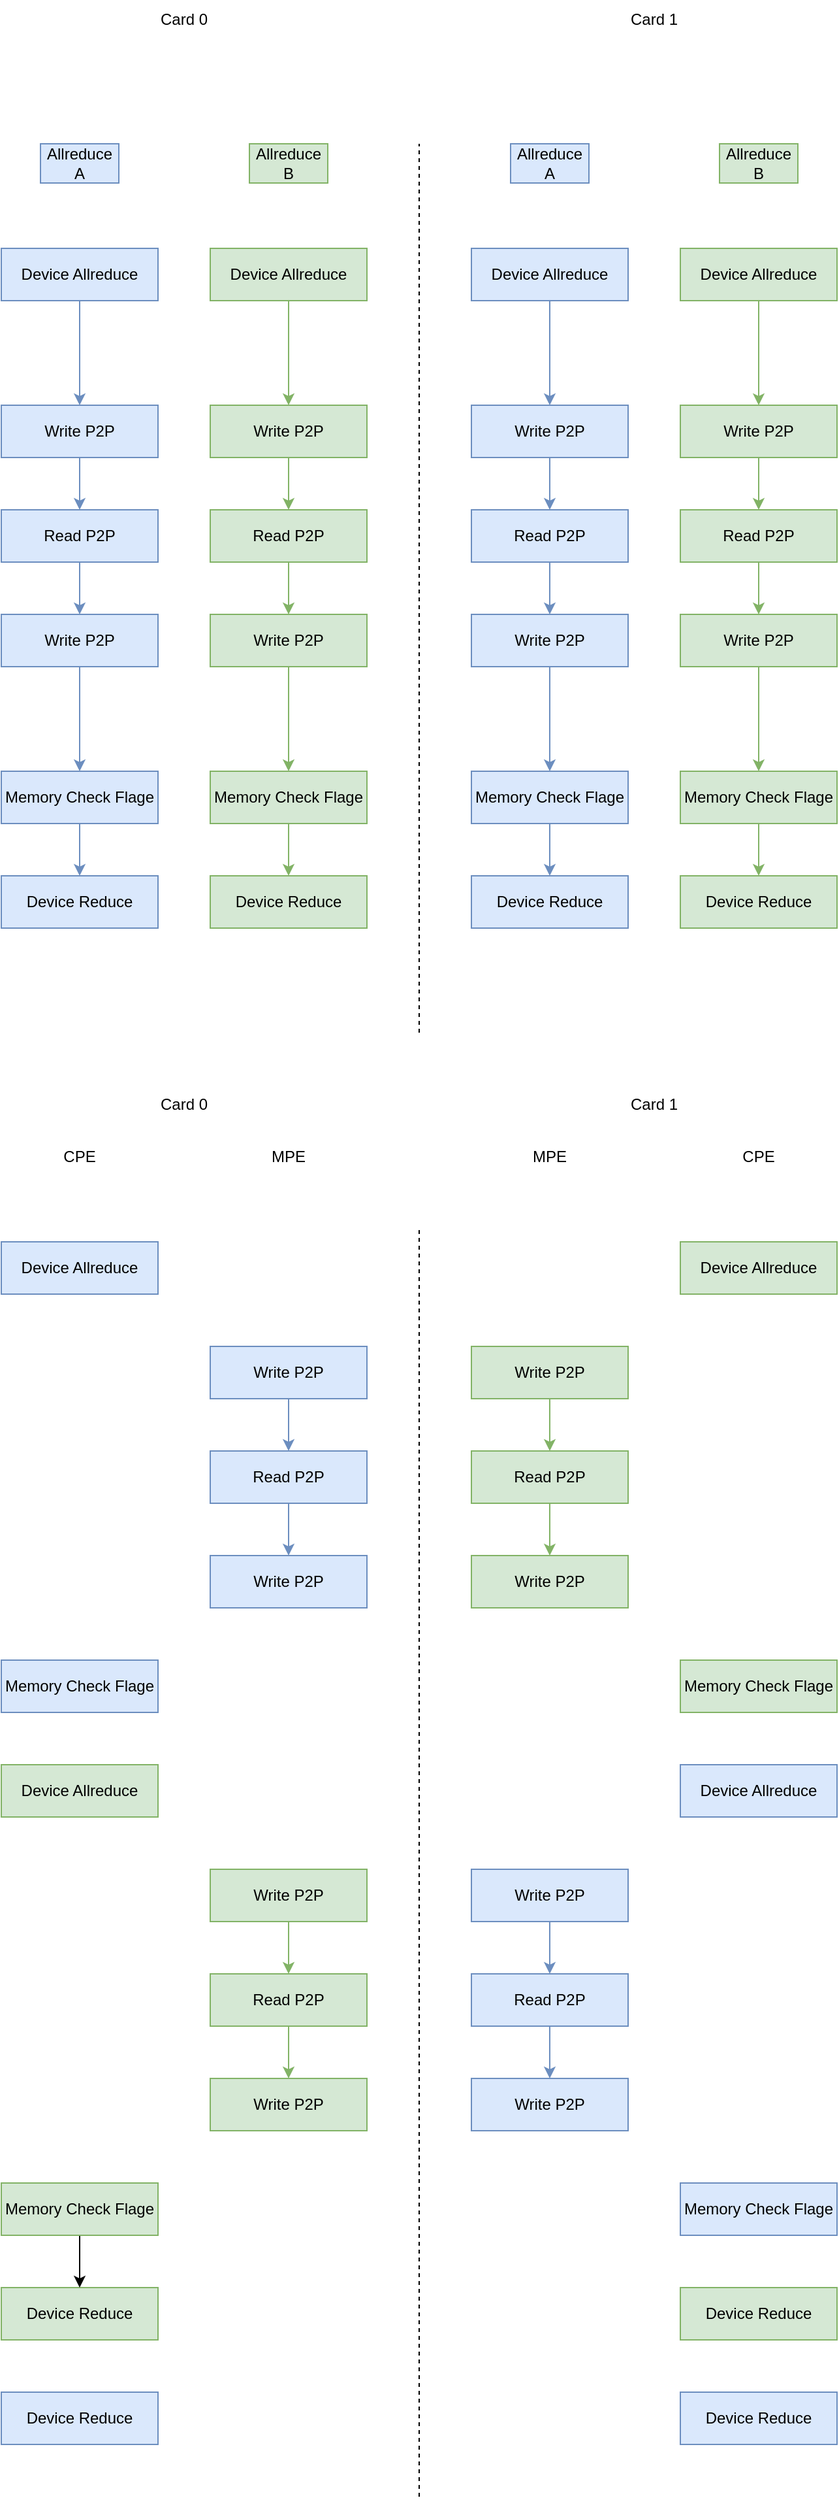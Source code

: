 <mxfile version="21.3.2" type="github">
  <diagram name="Page-1" id="tX2IQuwCIjiCe8rqKG4F">
    <mxGraphModel dx="2358" dy="1304" grid="1" gridSize="10" guides="1" tooltips="1" connect="1" arrows="1" fold="1" page="1" pageScale="1" pageWidth="850" pageHeight="1100" math="0" shadow="0">
      <root>
        <mxCell id="0" />
        <mxCell id="1" parent="0" />
        <mxCell id="35na0Je1MFFoeshVlC0p-17" value="" style="edgeStyle=orthogonalEdgeStyle;rounded=0;orthogonalLoop=1;jettySize=auto;html=1;fillColor=#dae8fc;strokeColor=#6c8ebf;" edge="1" parent="1" source="35na0Je1MFFoeshVlC0p-1" target="35na0Je1MFFoeshVlC0p-6">
          <mxGeometry relative="1" as="geometry" />
        </mxCell>
        <mxCell id="35na0Je1MFFoeshVlC0p-1" value="Device Allreduce" style="rounded=0;whiteSpace=wrap;html=1;fillColor=#dae8fc;strokeColor=#6c8ebf;" vertex="1" parent="1">
          <mxGeometry x="120" y="200" width="120" height="40" as="geometry" />
        </mxCell>
        <mxCell id="35na0Je1MFFoeshVlC0p-5" value="" style="endArrow=none;dashed=1;html=1;rounded=0;" edge="1" parent="1">
          <mxGeometry width="50" height="50" relative="1" as="geometry">
            <mxPoint x="440" y="800" as="sourcePoint" />
            <mxPoint x="440" y="120" as="targetPoint" />
          </mxGeometry>
        </mxCell>
        <mxCell id="35na0Je1MFFoeshVlC0p-18" value="" style="edgeStyle=orthogonalEdgeStyle;rounded=0;orthogonalLoop=1;jettySize=auto;html=1;fillColor=#dae8fc;strokeColor=#6c8ebf;" edge="1" parent="1" source="35na0Je1MFFoeshVlC0p-6" target="35na0Je1MFFoeshVlC0p-7">
          <mxGeometry relative="1" as="geometry" />
        </mxCell>
        <mxCell id="35na0Je1MFFoeshVlC0p-6" value="Write P2P" style="rounded=0;whiteSpace=wrap;html=1;fillColor=#dae8fc;strokeColor=#6c8ebf;" vertex="1" parent="1">
          <mxGeometry x="120" y="320" width="120" height="40" as="geometry" />
        </mxCell>
        <mxCell id="35na0Je1MFFoeshVlC0p-19" value="" style="edgeStyle=orthogonalEdgeStyle;rounded=0;orthogonalLoop=1;jettySize=auto;html=1;fillColor=#dae8fc;strokeColor=#6c8ebf;" edge="1" parent="1" source="35na0Je1MFFoeshVlC0p-7" target="35na0Je1MFFoeshVlC0p-8">
          <mxGeometry relative="1" as="geometry" />
        </mxCell>
        <mxCell id="35na0Je1MFFoeshVlC0p-7" value="Read P2P" style="rounded=0;whiteSpace=wrap;html=1;fillColor=#dae8fc;strokeColor=#6c8ebf;" vertex="1" parent="1">
          <mxGeometry x="120" y="400" width="120" height="40" as="geometry" />
        </mxCell>
        <mxCell id="35na0Je1MFFoeshVlC0p-20" value="" style="edgeStyle=orthogonalEdgeStyle;rounded=0;orthogonalLoop=1;jettySize=auto;html=1;fillColor=#dae8fc;strokeColor=#6c8ebf;" edge="1" parent="1" source="35na0Je1MFFoeshVlC0p-8" target="35na0Je1MFFoeshVlC0p-9">
          <mxGeometry relative="1" as="geometry" />
        </mxCell>
        <mxCell id="35na0Je1MFFoeshVlC0p-8" value="Write P2P" style="rounded=0;whiteSpace=wrap;html=1;fillColor=#dae8fc;strokeColor=#6c8ebf;" vertex="1" parent="1">
          <mxGeometry x="120" y="480" width="120" height="40" as="geometry" />
        </mxCell>
        <mxCell id="35na0Je1MFFoeshVlC0p-21" value="" style="edgeStyle=orthogonalEdgeStyle;rounded=0;orthogonalLoop=1;jettySize=auto;html=1;fillColor=#dae8fc;strokeColor=#6c8ebf;" edge="1" parent="1" source="35na0Je1MFFoeshVlC0p-9" target="35na0Je1MFFoeshVlC0p-15">
          <mxGeometry relative="1" as="geometry" />
        </mxCell>
        <mxCell id="35na0Je1MFFoeshVlC0p-9" value="Memory Check Flage" style="rounded=0;whiteSpace=wrap;html=1;fillColor=#dae8fc;strokeColor=#6c8ebf;" vertex="1" parent="1">
          <mxGeometry x="120" y="600" width="120" height="40" as="geometry" />
        </mxCell>
        <mxCell id="35na0Je1MFFoeshVlC0p-15" value="Device Reduce" style="rounded=0;whiteSpace=wrap;html=1;fillColor=#dae8fc;strokeColor=#6c8ebf;" vertex="1" parent="1">
          <mxGeometry x="120" y="680" width="120" height="40" as="geometry" />
        </mxCell>
        <mxCell id="35na0Je1MFFoeshVlC0p-32" value="" style="edgeStyle=orthogonalEdgeStyle;rounded=0;orthogonalLoop=1;jettySize=auto;html=1;fillColor=#d5e8d4;strokeColor=#82b366;" edge="1" parent="1" source="35na0Je1MFFoeshVlC0p-33" target="35na0Je1MFFoeshVlC0p-35">
          <mxGeometry relative="1" as="geometry" />
        </mxCell>
        <mxCell id="35na0Je1MFFoeshVlC0p-33" value="Device Allreduce" style="rounded=0;whiteSpace=wrap;html=1;fillColor=#d5e8d4;strokeColor=#82b366;" vertex="1" parent="1">
          <mxGeometry x="280" y="200" width="120" height="40" as="geometry" />
        </mxCell>
        <mxCell id="35na0Je1MFFoeshVlC0p-34" value="" style="edgeStyle=orthogonalEdgeStyle;rounded=0;orthogonalLoop=1;jettySize=auto;html=1;fillColor=#d5e8d4;strokeColor=#82b366;" edge="1" parent="1" source="35na0Je1MFFoeshVlC0p-35" target="35na0Je1MFFoeshVlC0p-37">
          <mxGeometry relative="1" as="geometry" />
        </mxCell>
        <mxCell id="35na0Je1MFFoeshVlC0p-35" value="Write P2P" style="rounded=0;whiteSpace=wrap;html=1;fillColor=#d5e8d4;strokeColor=#82b366;" vertex="1" parent="1">
          <mxGeometry x="280" y="320" width="120" height="40" as="geometry" />
        </mxCell>
        <mxCell id="35na0Je1MFFoeshVlC0p-36" value="" style="edgeStyle=orthogonalEdgeStyle;rounded=0;orthogonalLoop=1;jettySize=auto;html=1;fillColor=#d5e8d4;strokeColor=#82b366;" edge="1" parent="1" source="35na0Je1MFFoeshVlC0p-37" target="35na0Je1MFFoeshVlC0p-39">
          <mxGeometry relative="1" as="geometry" />
        </mxCell>
        <mxCell id="35na0Je1MFFoeshVlC0p-37" value="Read P2P" style="rounded=0;whiteSpace=wrap;html=1;fillColor=#d5e8d4;strokeColor=#82b366;" vertex="1" parent="1">
          <mxGeometry x="280" y="400" width="120" height="40" as="geometry" />
        </mxCell>
        <mxCell id="35na0Je1MFFoeshVlC0p-38" value="" style="edgeStyle=orthogonalEdgeStyle;rounded=0;orthogonalLoop=1;jettySize=auto;html=1;fillColor=#d5e8d4;strokeColor=#82b366;" edge="1" parent="1" source="35na0Je1MFFoeshVlC0p-39" target="35na0Je1MFFoeshVlC0p-41">
          <mxGeometry relative="1" as="geometry" />
        </mxCell>
        <mxCell id="35na0Je1MFFoeshVlC0p-39" value="Write P2P" style="rounded=0;whiteSpace=wrap;html=1;fillColor=#d5e8d4;strokeColor=#82b366;" vertex="1" parent="1">
          <mxGeometry x="280" y="480" width="120" height="40" as="geometry" />
        </mxCell>
        <mxCell id="35na0Je1MFFoeshVlC0p-40" value="" style="edgeStyle=orthogonalEdgeStyle;rounded=0;orthogonalLoop=1;jettySize=auto;html=1;fillColor=#d5e8d4;strokeColor=#82b366;" edge="1" parent="1" source="35na0Je1MFFoeshVlC0p-41" target="35na0Je1MFFoeshVlC0p-43">
          <mxGeometry relative="1" as="geometry" />
        </mxCell>
        <mxCell id="35na0Je1MFFoeshVlC0p-41" value="Memory Check Flage" style="rounded=0;whiteSpace=wrap;html=1;fillColor=#d5e8d4;strokeColor=#82b366;" vertex="1" parent="1">
          <mxGeometry x="280" y="600" width="120" height="40" as="geometry" />
        </mxCell>
        <mxCell id="35na0Je1MFFoeshVlC0p-43" value="Device Reduce" style="rounded=0;whiteSpace=wrap;html=1;fillColor=#d5e8d4;strokeColor=#82b366;" vertex="1" parent="1">
          <mxGeometry x="280" y="680" width="120" height="40" as="geometry" />
        </mxCell>
        <mxCell id="35na0Je1MFFoeshVlC0p-53" value="" style="edgeStyle=orthogonalEdgeStyle;rounded=0;orthogonalLoop=1;jettySize=auto;html=1;fillColor=#dae8fc;strokeColor=#6c8ebf;" edge="1" parent="1" source="35na0Je1MFFoeshVlC0p-54" target="35na0Je1MFFoeshVlC0p-56">
          <mxGeometry relative="1" as="geometry" />
        </mxCell>
        <mxCell id="35na0Je1MFFoeshVlC0p-54" value="Device Allreduce" style="rounded=0;whiteSpace=wrap;html=1;fillColor=#dae8fc;strokeColor=#6c8ebf;" vertex="1" parent="1">
          <mxGeometry x="480" y="200" width="120" height="40" as="geometry" />
        </mxCell>
        <mxCell id="35na0Je1MFFoeshVlC0p-55" value="" style="edgeStyle=orthogonalEdgeStyle;rounded=0;orthogonalLoop=1;jettySize=auto;html=1;fillColor=#dae8fc;strokeColor=#6c8ebf;" edge="1" parent="1" source="35na0Je1MFFoeshVlC0p-56" target="35na0Je1MFFoeshVlC0p-58">
          <mxGeometry relative="1" as="geometry" />
        </mxCell>
        <mxCell id="35na0Je1MFFoeshVlC0p-56" value="Write P2P" style="rounded=0;whiteSpace=wrap;html=1;fillColor=#dae8fc;strokeColor=#6c8ebf;" vertex="1" parent="1">
          <mxGeometry x="480" y="320" width="120" height="40" as="geometry" />
        </mxCell>
        <mxCell id="35na0Je1MFFoeshVlC0p-57" value="" style="edgeStyle=orthogonalEdgeStyle;rounded=0;orthogonalLoop=1;jettySize=auto;html=1;fillColor=#dae8fc;strokeColor=#6c8ebf;" edge="1" parent="1" source="35na0Je1MFFoeshVlC0p-58" target="35na0Je1MFFoeshVlC0p-60">
          <mxGeometry relative="1" as="geometry" />
        </mxCell>
        <mxCell id="35na0Je1MFFoeshVlC0p-58" value="Read P2P" style="rounded=0;whiteSpace=wrap;html=1;fillColor=#dae8fc;strokeColor=#6c8ebf;" vertex="1" parent="1">
          <mxGeometry x="480" y="400" width="120" height="40" as="geometry" />
        </mxCell>
        <mxCell id="35na0Je1MFFoeshVlC0p-59" value="" style="edgeStyle=orthogonalEdgeStyle;rounded=0;orthogonalLoop=1;jettySize=auto;html=1;fillColor=#dae8fc;strokeColor=#6c8ebf;" edge="1" parent="1" source="35na0Je1MFFoeshVlC0p-60" target="35na0Je1MFFoeshVlC0p-62">
          <mxGeometry relative="1" as="geometry" />
        </mxCell>
        <mxCell id="35na0Je1MFFoeshVlC0p-60" value="Write P2P" style="rounded=0;whiteSpace=wrap;html=1;fillColor=#dae8fc;strokeColor=#6c8ebf;" vertex="1" parent="1">
          <mxGeometry x="480" y="480" width="120" height="40" as="geometry" />
        </mxCell>
        <mxCell id="35na0Je1MFFoeshVlC0p-61" value="" style="edgeStyle=orthogonalEdgeStyle;rounded=0;orthogonalLoop=1;jettySize=auto;html=1;fillColor=#dae8fc;strokeColor=#6c8ebf;" edge="1" parent="1" source="35na0Je1MFFoeshVlC0p-62" target="35na0Je1MFFoeshVlC0p-64">
          <mxGeometry relative="1" as="geometry" />
        </mxCell>
        <mxCell id="35na0Je1MFFoeshVlC0p-62" value="Memory Check Flage" style="rounded=0;whiteSpace=wrap;html=1;fillColor=#dae8fc;strokeColor=#6c8ebf;" vertex="1" parent="1">
          <mxGeometry x="480" y="600" width="120" height="40" as="geometry" />
        </mxCell>
        <mxCell id="35na0Je1MFFoeshVlC0p-64" value="Device Reduce" style="rounded=0;whiteSpace=wrap;html=1;fillColor=#dae8fc;strokeColor=#6c8ebf;" vertex="1" parent="1">
          <mxGeometry x="480" y="680" width="120" height="40" as="geometry" />
        </mxCell>
        <mxCell id="35na0Je1MFFoeshVlC0p-74" value="" style="edgeStyle=orthogonalEdgeStyle;rounded=0;orthogonalLoop=1;jettySize=auto;html=1;fillColor=#d5e8d4;strokeColor=#82b366;" edge="1" parent="1" source="35na0Je1MFFoeshVlC0p-75" target="35na0Je1MFFoeshVlC0p-77">
          <mxGeometry relative="1" as="geometry" />
        </mxCell>
        <mxCell id="35na0Je1MFFoeshVlC0p-75" value="Device Allreduce" style="rounded=0;whiteSpace=wrap;html=1;fillColor=#d5e8d4;strokeColor=#82b366;" vertex="1" parent="1">
          <mxGeometry x="640" y="200" width="120" height="40" as="geometry" />
        </mxCell>
        <mxCell id="35na0Je1MFFoeshVlC0p-76" value="" style="edgeStyle=orthogonalEdgeStyle;rounded=0;orthogonalLoop=1;jettySize=auto;html=1;fillColor=#d5e8d4;strokeColor=#82b366;" edge="1" parent="1" source="35na0Je1MFFoeshVlC0p-77" target="35na0Je1MFFoeshVlC0p-79">
          <mxGeometry relative="1" as="geometry" />
        </mxCell>
        <mxCell id="35na0Je1MFFoeshVlC0p-77" value="Write P2P" style="rounded=0;whiteSpace=wrap;html=1;fillColor=#d5e8d4;strokeColor=#82b366;" vertex="1" parent="1">
          <mxGeometry x="640" y="320" width="120" height="40" as="geometry" />
        </mxCell>
        <mxCell id="35na0Je1MFFoeshVlC0p-78" value="" style="edgeStyle=orthogonalEdgeStyle;rounded=0;orthogonalLoop=1;jettySize=auto;html=1;fillColor=#d5e8d4;strokeColor=#82b366;" edge="1" parent="1" source="35na0Je1MFFoeshVlC0p-79" target="35na0Je1MFFoeshVlC0p-81">
          <mxGeometry relative="1" as="geometry" />
        </mxCell>
        <mxCell id="35na0Je1MFFoeshVlC0p-79" value="Read P2P" style="rounded=0;whiteSpace=wrap;html=1;fillColor=#d5e8d4;strokeColor=#82b366;" vertex="1" parent="1">
          <mxGeometry x="640" y="400" width="120" height="40" as="geometry" />
        </mxCell>
        <mxCell id="35na0Je1MFFoeshVlC0p-80" value="" style="edgeStyle=orthogonalEdgeStyle;rounded=0;orthogonalLoop=1;jettySize=auto;html=1;fillColor=#d5e8d4;strokeColor=#82b366;" edge="1" parent="1" source="35na0Je1MFFoeshVlC0p-81" target="35na0Je1MFFoeshVlC0p-83">
          <mxGeometry relative="1" as="geometry" />
        </mxCell>
        <mxCell id="35na0Je1MFFoeshVlC0p-81" value="Write P2P" style="rounded=0;whiteSpace=wrap;html=1;fillColor=#d5e8d4;strokeColor=#82b366;" vertex="1" parent="1">
          <mxGeometry x="640" y="480" width="120" height="40" as="geometry" />
        </mxCell>
        <mxCell id="35na0Je1MFFoeshVlC0p-82" value="" style="edgeStyle=orthogonalEdgeStyle;rounded=0;orthogonalLoop=1;jettySize=auto;html=1;fillColor=#d5e8d4;strokeColor=#82b366;" edge="1" parent="1" source="35na0Je1MFFoeshVlC0p-83" target="35na0Je1MFFoeshVlC0p-85">
          <mxGeometry relative="1" as="geometry" />
        </mxCell>
        <mxCell id="35na0Je1MFFoeshVlC0p-83" value="Memory Check Flage" style="rounded=0;whiteSpace=wrap;html=1;fillColor=#d5e8d4;strokeColor=#82b366;" vertex="1" parent="1">
          <mxGeometry x="640" y="600" width="120" height="40" as="geometry" />
        </mxCell>
        <mxCell id="35na0Je1MFFoeshVlC0p-85" value="Device Reduce" style="rounded=0;whiteSpace=wrap;html=1;fillColor=#d5e8d4;strokeColor=#82b366;" vertex="1" parent="1">
          <mxGeometry x="640" y="680" width="120" height="40" as="geometry" />
        </mxCell>
        <mxCell id="35na0Je1MFFoeshVlC0p-95" value="Allreduce&lt;br&gt;A" style="text;html=1;strokeColor=#6c8ebf;fillColor=#dae8fc;align=center;verticalAlign=middle;whiteSpace=wrap;rounded=0;" vertex="1" parent="1">
          <mxGeometry x="150" y="120" width="60" height="30" as="geometry" />
        </mxCell>
        <mxCell id="35na0Je1MFFoeshVlC0p-96" value="Allreduce&lt;br&gt;A" style="text;html=1;strokeColor=#6c8ebf;fillColor=#dae8fc;align=center;verticalAlign=middle;whiteSpace=wrap;rounded=0;" vertex="1" parent="1">
          <mxGeometry x="510" y="120" width="60" height="30" as="geometry" />
        </mxCell>
        <mxCell id="35na0Je1MFFoeshVlC0p-97" value="Allreduce&lt;br&gt;B" style="text;html=1;strokeColor=#82b366;fillColor=#d5e8d4;align=center;verticalAlign=middle;whiteSpace=wrap;rounded=0;" vertex="1" parent="1">
          <mxGeometry x="670" y="120" width="60" height="30" as="geometry" />
        </mxCell>
        <mxCell id="35na0Je1MFFoeshVlC0p-98" value="Allreduce&lt;br&gt;B" style="text;html=1;strokeColor=#82b366;fillColor=#d5e8d4;align=center;verticalAlign=middle;whiteSpace=wrap;rounded=0;" vertex="1" parent="1">
          <mxGeometry x="310" y="120" width="60" height="30" as="geometry" />
        </mxCell>
        <mxCell id="35na0Je1MFFoeshVlC0p-100" value="Card 0" style="text;html=1;strokeColor=none;fillColor=none;align=center;verticalAlign=middle;whiteSpace=wrap;rounded=0;" vertex="1" parent="1">
          <mxGeometry x="230" y="10" width="60" height="30" as="geometry" />
        </mxCell>
        <mxCell id="35na0Je1MFFoeshVlC0p-101" value="Card 1" style="text;html=1;strokeColor=none;fillColor=none;align=center;verticalAlign=middle;whiteSpace=wrap;rounded=0;" vertex="1" parent="1">
          <mxGeometry x="590" y="10" width="60" height="30" as="geometry" />
        </mxCell>
        <mxCell id="35na0Je1MFFoeshVlC0p-104" value="" style="endArrow=none;dashed=1;html=1;rounded=0;" edge="1" parent="1">
          <mxGeometry width="50" height="50" relative="1" as="geometry">
            <mxPoint x="440" y="1920" as="sourcePoint" />
            <mxPoint x="440" y="950" as="targetPoint" />
          </mxGeometry>
        </mxCell>
        <mxCell id="35na0Je1MFFoeshVlC0p-151" value="Card 0" style="text;html=1;strokeColor=none;fillColor=none;align=center;verticalAlign=middle;whiteSpace=wrap;rounded=0;" vertex="1" parent="1">
          <mxGeometry x="230" y="840" width="60" height="30" as="geometry" />
        </mxCell>
        <mxCell id="35na0Je1MFFoeshVlC0p-152" value="Card 1" style="text;html=1;strokeColor=none;fillColor=none;align=center;verticalAlign=middle;whiteSpace=wrap;rounded=0;" vertex="1" parent="1">
          <mxGeometry x="590" y="840" width="60" height="30" as="geometry" />
        </mxCell>
        <mxCell id="35na0Je1MFFoeshVlC0p-153" value="Device Allreduce" style="rounded=0;whiteSpace=wrap;html=1;fillColor=#dae8fc;strokeColor=#6c8ebf;" vertex="1" parent="1">
          <mxGeometry x="120" y="960" width="120" height="40" as="geometry" />
        </mxCell>
        <mxCell id="35na0Je1MFFoeshVlC0p-154" value="" style="edgeStyle=orthogonalEdgeStyle;rounded=0;orthogonalLoop=1;jettySize=auto;html=1;fillColor=#dae8fc;strokeColor=#6c8ebf;" edge="1" parent="1" source="35na0Je1MFFoeshVlC0p-155" target="35na0Je1MFFoeshVlC0p-157">
          <mxGeometry relative="1" as="geometry" />
        </mxCell>
        <mxCell id="35na0Je1MFFoeshVlC0p-155" value="Write P2P" style="rounded=0;whiteSpace=wrap;html=1;fillColor=#dae8fc;strokeColor=#6c8ebf;" vertex="1" parent="1">
          <mxGeometry x="280" y="1040" width="120" height="40" as="geometry" />
        </mxCell>
        <mxCell id="35na0Je1MFFoeshVlC0p-156" value="" style="edgeStyle=orthogonalEdgeStyle;rounded=0;orthogonalLoop=1;jettySize=auto;html=1;fillColor=#dae8fc;strokeColor=#6c8ebf;" edge="1" parent="1" source="35na0Je1MFFoeshVlC0p-157" target="35na0Je1MFFoeshVlC0p-158">
          <mxGeometry relative="1" as="geometry" />
        </mxCell>
        <mxCell id="35na0Je1MFFoeshVlC0p-157" value="Read P2P" style="rounded=0;whiteSpace=wrap;html=1;fillColor=#dae8fc;strokeColor=#6c8ebf;" vertex="1" parent="1">
          <mxGeometry x="280" y="1120" width="120" height="40" as="geometry" />
        </mxCell>
        <mxCell id="35na0Je1MFFoeshVlC0p-158" value="Write P2P" style="rounded=0;whiteSpace=wrap;html=1;fillColor=#dae8fc;strokeColor=#6c8ebf;" vertex="1" parent="1">
          <mxGeometry x="280" y="1200" width="120" height="40" as="geometry" />
        </mxCell>
        <mxCell id="35na0Je1MFFoeshVlC0p-159" value="Memory Check Flage" style="rounded=0;whiteSpace=wrap;html=1;fillColor=#dae8fc;strokeColor=#6c8ebf;" vertex="1" parent="1">
          <mxGeometry x="120" y="1280" width="120" height="40" as="geometry" />
        </mxCell>
        <mxCell id="35na0Je1MFFoeshVlC0p-160" value="Device Allreduce" style="rounded=0;whiteSpace=wrap;html=1;fillColor=#d5e8d4;strokeColor=#82b366;" vertex="1" parent="1">
          <mxGeometry x="640" y="960" width="120" height="40" as="geometry" />
        </mxCell>
        <mxCell id="35na0Je1MFFoeshVlC0p-161" value="" style="edgeStyle=orthogonalEdgeStyle;rounded=0;orthogonalLoop=1;jettySize=auto;html=1;fillColor=#d5e8d4;strokeColor=#82b366;" edge="1" parent="1" source="35na0Je1MFFoeshVlC0p-162" target="35na0Je1MFFoeshVlC0p-164">
          <mxGeometry relative="1" as="geometry" />
        </mxCell>
        <mxCell id="35na0Je1MFFoeshVlC0p-162" value="Write P2P" style="rounded=0;whiteSpace=wrap;html=1;fillColor=#d5e8d4;strokeColor=#82b366;" vertex="1" parent="1">
          <mxGeometry x="480" y="1040" width="120" height="40" as="geometry" />
        </mxCell>
        <mxCell id="35na0Je1MFFoeshVlC0p-163" value="" style="edgeStyle=orthogonalEdgeStyle;rounded=0;orthogonalLoop=1;jettySize=auto;html=1;fillColor=#d5e8d4;strokeColor=#82b366;" edge="1" parent="1" source="35na0Je1MFFoeshVlC0p-164" target="35na0Je1MFFoeshVlC0p-165">
          <mxGeometry relative="1" as="geometry" />
        </mxCell>
        <mxCell id="35na0Je1MFFoeshVlC0p-164" value="Read P2P" style="rounded=0;whiteSpace=wrap;html=1;fillColor=#d5e8d4;strokeColor=#82b366;" vertex="1" parent="1">
          <mxGeometry x="480" y="1120" width="120" height="40" as="geometry" />
        </mxCell>
        <mxCell id="35na0Je1MFFoeshVlC0p-165" value="Write P2P" style="rounded=0;whiteSpace=wrap;html=1;fillColor=#d5e8d4;strokeColor=#82b366;" vertex="1" parent="1">
          <mxGeometry x="480" y="1200" width="120" height="40" as="geometry" />
        </mxCell>
        <mxCell id="35na0Je1MFFoeshVlC0p-166" value="Memory Check Flage" style="rounded=0;whiteSpace=wrap;html=1;fillColor=#d5e8d4;strokeColor=#82b366;" vertex="1" parent="1">
          <mxGeometry x="640" y="1280" width="120" height="40" as="geometry" />
        </mxCell>
        <mxCell id="35na0Je1MFFoeshVlC0p-167" value="Device Allreduce" style="rounded=0;whiteSpace=wrap;html=1;fillColor=#dae8fc;strokeColor=#6c8ebf;" vertex="1" parent="1">
          <mxGeometry x="640" y="1360" width="120" height="40" as="geometry" />
        </mxCell>
        <mxCell id="35na0Je1MFFoeshVlC0p-168" value="" style="edgeStyle=orthogonalEdgeStyle;rounded=0;orthogonalLoop=1;jettySize=auto;html=1;fillColor=#dae8fc;strokeColor=#6c8ebf;" edge="1" parent="1" source="35na0Je1MFFoeshVlC0p-169" target="35na0Je1MFFoeshVlC0p-171">
          <mxGeometry relative="1" as="geometry" />
        </mxCell>
        <mxCell id="35na0Je1MFFoeshVlC0p-169" value="Write P2P" style="rounded=0;whiteSpace=wrap;html=1;fillColor=#dae8fc;strokeColor=#6c8ebf;" vertex="1" parent="1">
          <mxGeometry x="480" y="1440" width="120" height="40" as="geometry" />
        </mxCell>
        <mxCell id="35na0Je1MFFoeshVlC0p-170" value="" style="edgeStyle=orthogonalEdgeStyle;rounded=0;orthogonalLoop=1;jettySize=auto;html=1;fillColor=#dae8fc;strokeColor=#6c8ebf;" edge="1" parent="1" source="35na0Je1MFFoeshVlC0p-171" target="35na0Je1MFFoeshVlC0p-172">
          <mxGeometry relative="1" as="geometry" />
        </mxCell>
        <mxCell id="35na0Je1MFFoeshVlC0p-171" value="Read P2P" style="rounded=0;whiteSpace=wrap;html=1;fillColor=#dae8fc;strokeColor=#6c8ebf;" vertex="1" parent="1">
          <mxGeometry x="480" y="1520" width="120" height="40" as="geometry" />
        </mxCell>
        <mxCell id="35na0Je1MFFoeshVlC0p-172" value="Write P2P" style="rounded=0;whiteSpace=wrap;html=1;fillColor=#dae8fc;strokeColor=#6c8ebf;" vertex="1" parent="1">
          <mxGeometry x="480" y="1600" width="120" height="40" as="geometry" />
        </mxCell>
        <mxCell id="35na0Je1MFFoeshVlC0p-173" value="Memory Check Flage" style="rounded=0;whiteSpace=wrap;html=1;fillColor=#dae8fc;strokeColor=#6c8ebf;" vertex="1" parent="1">
          <mxGeometry x="640" y="1680" width="120" height="40" as="geometry" />
        </mxCell>
        <mxCell id="35na0Je1MFFoeshVlC0p-174" value="Device Reduce" style="rounded=0;whiteSpace=wrap;html=1;fillColor=#d5e8d4;strokeColor=#82b366;" vertex="1" parent="1">
          <mxGeometry x="120" y="1760" width="120" height="40" as="geometry" />
        </mxCell>
        <mxCell id="35na0Je1MFFoeshVlC0p-175" value="Device Reduce" style="rounded=0;whiteSpace=wrap;html=1;fillColor=#dae8fc;strokeColor=#6c8ebf;" vertex="1" parent="1">
          <mxGeometry x="120" y="1840" width="120" height="40" as="geometry" />
        </mxCell>
        <mxCell id="35na0Je1MFFoeshVlC0p-176" value="CPE" style="text;html=1;align=center;verticalAlign=middle;whiteSpace=wrap;rounded=0;" vertex="1" parent="1">
          <mxGeometry x="150" y="880" width="60" height="30" as="geometry" />
        </mxCell>
        <mxCell id="35na0Je1MFFoeshVlC0p-177" value="MPE" style="text;html=1;align=center;verticalAlign=middle;whiteSpace=wrap;rounded=0;" vertex="1" parent="1">
          <mxGeometry x="510" y="880" width="60" height="30" as="geometry" />
        </mxCell>
        <mxCell id="35na0Je1MFFoeshVlC0p-178" value="CPE" style="text;html=1;align=center;verticalAlign=middle;whiteSpace=wrap;rounded=0;" vertex="1" parent="1">
          <mxGeometry x="670" y="880" width="60" height="30" as="geometry" />
        </mxCell>
        <mxCell id="35na0Je1MFFoeshVlC0p-179" value="MPE" style="text;html=1;align=center;verticalAlign=middle;whiteSpace=wrap;rounded=0;" vertex="1" parent="1">
          <mxGeometry x="310" y="880" width="60" height="30" as="geometry" />
        </mxCell>
        <mxCell id="35na0Je1MFFoeshVlC0p-180" value="Device Allreduce" style="rounded=0;whiteSpace=wrap;html=1;fillColor=#d5e8d4;strokeColor=#82b366;" vertex="1" parent="1">
          <mxGeometry x="120" y="1360" width="120" height="40" as="geometry" />
        </mxCell>
        <mxCell id="35na0Je1MFFoeshVlC0p-181" value="" style="edgeStyle=orthogonalEdgeStyle;rounded=0;orthogonalLoop=1;jettySize=auto;html=1;fillColor=#d5e8d4;strokeColor=#82b366;" edge="1" parent="1" source="35na0Je1MFFoeshVlC0p-182" target="35na0Je1MFFoeshVlC0p-184">
          <mxGeometry relative="1" as="geometry" />
        </mxCell>
        <mxCell id="35na0Je1MFFoeshVlC0p-182" value="Write P2P" style="rounded=0;whiteSpace=wrap;html=1;fillColor=#d5e8d4;strokeColor=#82b366;" vertex="1" parent="1">
          <mxGeometry x="280" y="1440" width="120" height="40" as="geometry" />
        </mxCell>
        <mxCell id="35na0Je1MFFoeshVlC0p-183" value="" style="edgeStyle=orthogonalEdgeStyle;rounded=0;orthogonalLoop=1;jettySize=auto;html=1;fillColor=#d5e8d4;strokeColor=#82b366;" edge="1" parent="1" source="35na0Je1MFFoeshVlC0p-184" target="35na0Je1MFFoeshVlC0p-185">
          <mxGeometry relative="1" as="geometry" />
        </mxCell>
        <mxCell id="35na0Je1MFFoeshVlC0p-184" value="Read P2P" style="rounded=0;whiteSpace=wrap;html=1;fillColor=#d5e8d4;strokeColor=#82b366;" vertex="1" parent="1">
          <mxGeometry x="280" y="1520" width="120" height="40" as="geometry" />
        </mxCell>
        <mxCell id="35na0Je1MFFoeshVlC0p-185" value="Write P2P" style="rounded=0;whiteSpace=wrap;html=1;fillColor=#d5e8d4;strokeColor=#82b366;" vertex="1" parent="1">
          <mxGeometry x="280" y="1600" width="120" height="40" as="geometry" />
        </mxCell>
        <mxCell id="35na0Je1MFFoeshVlC0p-196" value="" style="edgeStyle=orthogonalEdgeStyle;rounded=0;orthogonalLoop=1;jettySize=auto;html=1;" edge="1" parent="1" source="35na0Je1MFFoeshVlC0p-186" target="35na0Je1MFFoeshVlC0p-174">
          <mxGeometry relative="1" as="geometry" />
        </mxCell>
        <mxCell id="35na0Je1MFFoeshVlC0p-186" value="Memory Check Flage" style="rounded=0;whiteSpace=wrap;html=1;fillColor=#d5e8d4;strokeColor=#82b366;" vertex="1" parent="1">
          <mxGeometry x="120" y="1680" width="120" height="40" as="geometry" />
        </mxCell>
        <mxCell id="35na0Je1MFFoeshVlC0p-194" value="Device Reduce" style="rounded=0;whiteSpace=wrap;html=1;fillColor=#d5e8d4;strokeColor=#82b366;" vertex="1" parent="1">
          <mxGeometry x="640" y="1760" width="120" height="40" as="geometry" />
        </mxCell>
        <mxCell id="35na0Je1MFFoeshVlC0p-195" value="Device Reduce" style="rounded=0;whiteSpace=wrap;html=1;fillColor=#dae8fc;strokeColor=#6c8ebf;" vertex="1" parent="1">
          <mxGeometry x="640" y="1840" width="120" height="40" as="geometry" />
        </mxCell>
      </root>
    </mxGraphModel>
  </diagram>
</mxfile>
